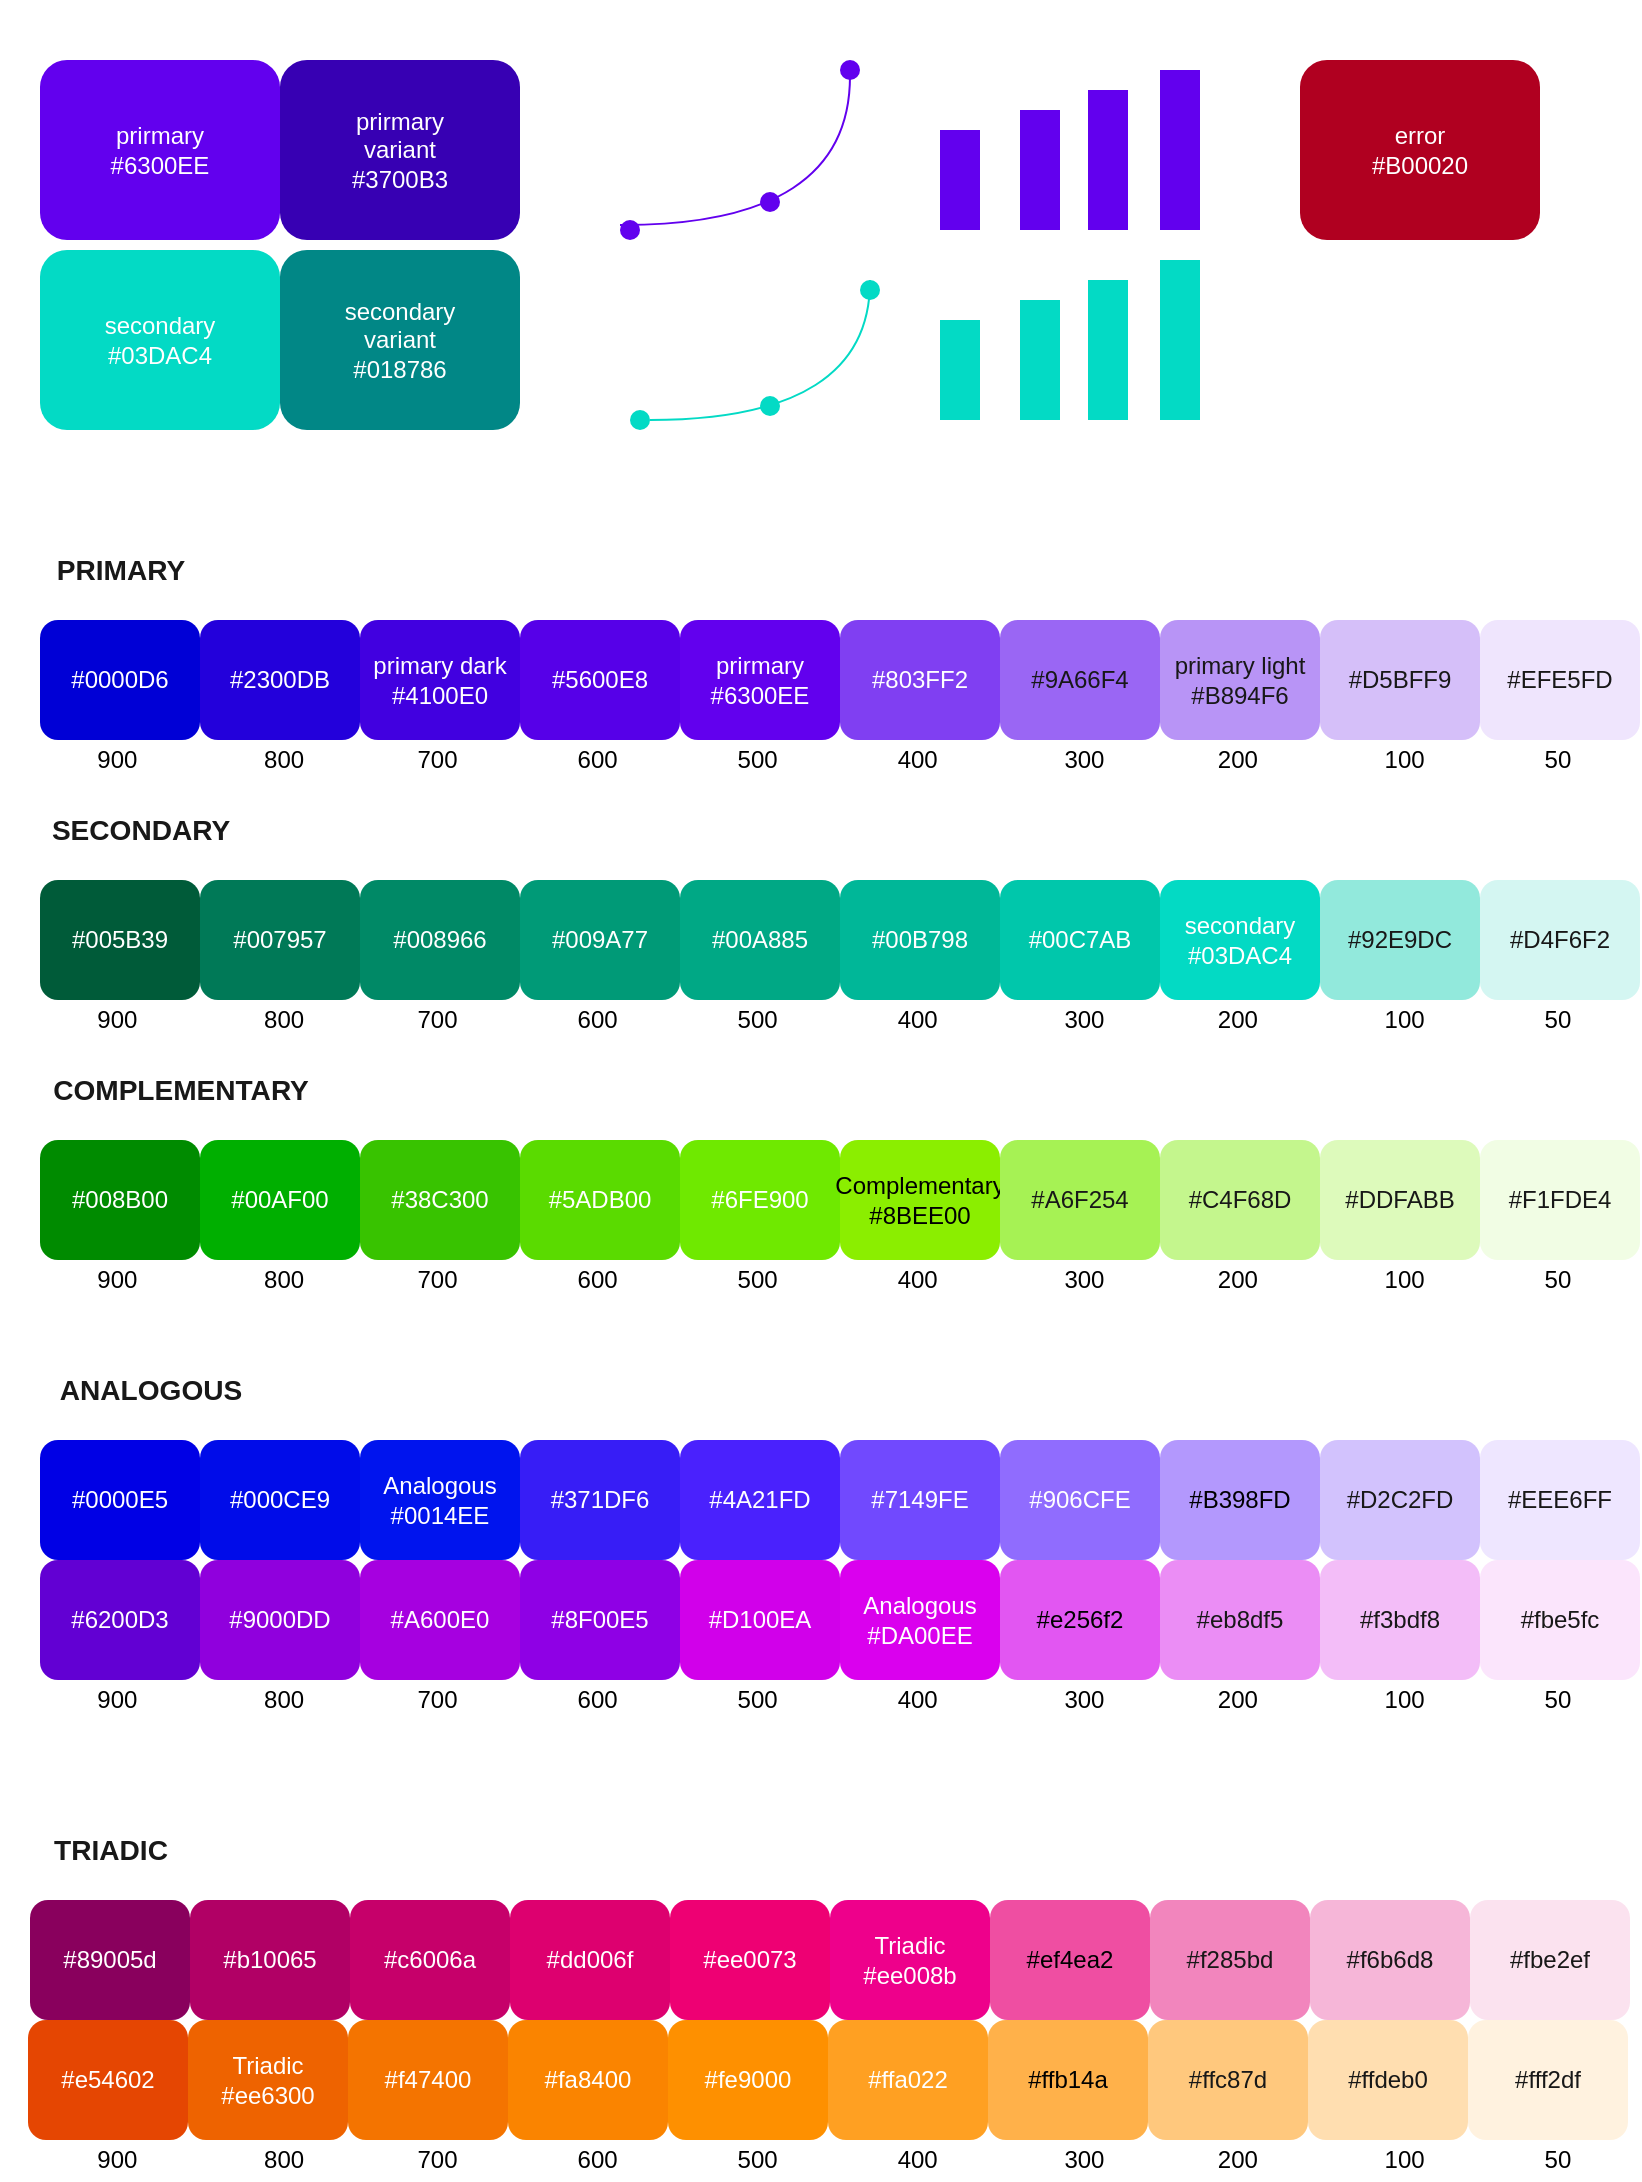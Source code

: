 <mxfile version="13.1.3" pages="2">
    <diagram id="gVpY3SloZQhGs8lSwA86" name="chart-theme">
        <mxGraphModel dx="858" dy="570" grid="1" gridSize="10" guides="1" tooltips="1" connect="1" arrows="1" fold="1" page="1" pageScale="1" pageWidth="827" pageHeight="1169" math="0" shadow="0">
            <root>
                <mxCell id="NUxOub6qZcHRkhgw9mEu-0"/>
                <mxCell id="NUxOub6qZcHRkhgw9mEu-1" parent="NUxOub6qZcHRkhgw9mEu-0"/>
                <mxCell id="6By70R4grRilo6BUQeqY-0" value="prirmary&lt;br&gt;#6300EE" style="rounded=1;whiteSpace=wrap;html=1;fillColor=#6200EE;strokeColor=none;fontColor=#FFFFFF;" parent="NUxOub6qZcHRkhgw9mEu-1" vertex="1">
                    <mxGeometry x="20" y="30" width="120" height="90" as="geometry"/>
                </mxCell>
                <mxCell id="6By70R4grRilo6BUQeqY-12" value="" style="ellipse;whiteSpace=wrap;html=1;aspect=fixed;strokeColor=none;fillColor=#ffa500;fontColor=#FFFFFF;" parent="NUxOub6qZcHRkhgw9mEu-1" vertex="1">
                    <mxGeometry as="geometry"/>
                </mxCell>
                <mxCell id="6By70R4grRilo6BUQeqY-36" value="" style="endArrow=none;html=1;fontColor=#FFFFFF;edgeStyle=orthogonalEdgeStyle;curved=1;strokeColor=#03DAC5;" parent="NUxOub6qZcHRkhgw9mEu-1" source="6By70R4grRilo6BUQeqY-19" edge="1">
                    <mxGeometry width="50" height="50" relative="1" as="geometry">
                        <mxPoint x="320" y="215" as="sourcePoint"/>
                        <mxPoint x="435" y="140" as="targetPoint"/>
                    </mxGeometry>
                </mxCell>
                <mxCell id="6By70R4grRilo6BUQeqY-43" value="" style="group" parent="NUxOub6qZcHRkhgw9mEu-1" vertex="1" connectable="0">
                    <mxGeometry x="470" y="35" width="130" height="80" as="geometry"/>
                </mxCell>
                <mxCell id="6By70R4grRilo6BUQeqY-37" value="" style="group" parent="6By70R4grRilo6BUQeqY-43" vertex="1" connectable="0">
                    <mxGeometry width="130" height="80" as="geometry"/>
                </mxCell>
                <mxCell id="6By70R4grRilo6BUQeqY-38" value="" style="rounded=0;whiteSpace=wrap;html=1;strokeColor=none;fillColor=#6200EE;fontColor=#FFFFFF;direction=south;" parent="6By70R4grRilo6BUQeqY-37" vertex="1">
                    <mxGeometry y="30" width="20" height="50" as="geometry"/>
                </mxCell>
                <mxCell id="6By70R4grRilo6BUQeqY-39" value="" style="rounded=0;whiteSpace=wrap;html=1;strokeColor=none;fillColor=#6200EE;fontColor=#FFFFFF;direction=south;" parent="6By70R4grRilo6BUQeqY-37" vertex="1">
                    <mxGeometry x="40" y="20" width="20" height="60" as="geometry"/>
                </mxCell>
                <mxCell id="6By70R4grRilo6BUQeqY-40" value="" style="rounded=0;whiteSpace=wrap;html=1;strokeColor=none;fillColor=#6200EE;fontColor=#FFFFFF;direction=south;" parent="6By70R4grRilo6BUQeqY-37" vertex="1">
                    <mxGeometry x="74" y="10" width="20" height="70" as="geometry"/>
                </mxCell>
                <mxCell id="6By70R4grRilo6BUQeqY-41" value="" style="rounded=0;whiteSpace=wrap;html=1;strokeColor=none;fillColor=#6200EE;fontColor=#FFFFFF;direction=south;" parent="6By70R4grRilo6BUQeqY-37" vertex="1">
                    <mxGeometry x="110" width="20" height="80" as="geometry"/>
                </mxCell>
                <mxCell id="6By70R4grRilo6BUQeqY-45" value="" style="group" parent="NUxOub6qZcHRkhgw9mEu-1" vertex="1" connectable="0">
                    <mxGeometry x="470" y="130" width="130" height="80" as="geometry"/>
                </mxCell>
                <mxCell id="6By70R4grRilo6BUQeqY-11" value="" style="group" parent="6By70R4grRilo6BUQeqY-45" vertex="1" connectable="0">
                    <mxGeometry width="130" height="80" as="geometry"/>
                </mxCell>
                <mxCell id="6By70R4grRilo6BUQeqY-4" value="" style="rounded=0;whiteSpace=wrap;html=1;strokeColor=none;fillColor=#03DAC5;fontColor=#FFFFFF;direction=south;" parent="6By70R4grRilo6BUQeqY-11" vertex="1">
                    <mxGeometry y="30" width="20" height="50" as="geometry"/>
                </mxCell>
                <mxCell id="6By70R4grRilo6BUQeqY-5" value="" style="rounded=0;whiteSpace=wrap;html=1;strokeColor=none;fillColor=#03DAC5;fontColor=#FFFFFF;direction=south;" parent="6By70R4grRilo6BUQeqY-11" vertex="1">
                    <mxGeometry x="40" y="20" width="20" height="60" as="geometry"/>
                </mxCell>
                <mxCell id="6By70R4grRilo6BUQeqY-7" value="" style="rounded=0;whiteSpace=wrap;html=1;strokeColor=none;fillColor=#03DAC5;fontColor=#FFFFFF;direction=south;" parent="6By70R4grRilo6BUQeqY-11" vertex="1">
                    <mxGeometry x="74" y="10" width="20" height="70" as="geometry"/>
                </mxCell>
                <mxCell id="6By70R4grRilo6BUQeqY-9" value="" style="rounded=0;whiteSpace=wrap;html=1;strokeColor=none;fillColor=#03DAC5;fontColor=#FFFFFF;direction=south;" parent="6By70R4grRilo6BUQeqY-11" vertex="1">
                    <mxGeometry x="110" width="20" height="80" as="geometry"/>
                </mxCell>
                <mxCell id="6By70R4grRilo6BUQeqY-8" value="secondary&lt;br&gt;#03DAC4" style="rounded=1;whiteSpace=wrap;html=1;fillColor=#03DAC5;strokeColor=none;fontColor=#FFFFFF;" parent="NUxOub6qZcHRkhgw9mEu-1" vertex="1">
                    <mxGeometry x="20" y="125" width="120" height="90" as="geometry"/>
                </mxCell>
                <mxCell id="6By70R4grRilo6BUQeqY-17" value="" style="ellipse;whiteSpace=wrap;html=1;aspect=fixed;strokeColor=none;fillColor=#03DAC5;fontColor=#FFFFFF;" parent="NUxOub6qZcHRkhgw9mEu-1" vertex="1">
                    <mxGeometry x="430" y="140" width="10" height="10" as="geometry"/>
                </mxCell>
                <mxCell id="6By70R4grRilo6BUQeqY-18" value="" style="ellipse;whiteSpace=wrap;html=1;aspect=fixed;strokeColor=none;fillColor=#03DAC5;fontColor=#FFFFFF;" parent="NUxOub6qZcHRkhgw9mEu-1" vertex="1">
                    <mxGeometry x="380" y="198" width="10" height="10" as="geometry"/>
                </mxCell>
                <mxCell id="6By70R4grRilo6BUQeqY-19" value="" style="ellipse;whiteSpace=wrap;html=1;aspect=fixed;strokeColor=none;fillColor=#03DAC5;fontColor=#FFFFFF;" parent="NUxOub6qZcHRkhgw9mEu-1" vertex="1">
                    <mxGeometry x="315" y="205" width="10" height="10" as="geometry"/>
                </mxCell>
                <mxCell id="87dK3euk6Hq224K2cslx-1" value="" style="group" parent="NUxOub6qZcHRkhgw9mEu-1" vertex="1" connectable="0">
                    <mxGeometry x="310" y="30" width="120" height="90" as="geometry"/>
                </mxCell>
                <mxCell id="6By70R4grRilo6BUQeqY-31" value="" style="group" parent="87dK3euk6Hq224K2cslx-1" vertex="1" connectable="0">
                    <mxGeometry width="120" height="90" as="geometry"/>
                </mxCell>
                <mxCell id="6By70R4grRilo6BUQeqY-13" value="" style="ellipse;whiteSpace=wrap;html=1;aspect=fixed;strokeColor=none;fillColor=#6200EE;fontColor=#FFFFFF;" parent="6By70R4grRilo6BUQeqY-31" vertex="1">
                    <mxGeometry y="80" width="10" height="10" as="geometry"/>
                </mxCell>
                <mxCell id="6By70R4grRilo6BUQeqY-14" value="" style="ellipse;whiteSpace=wrap;html=1;aspect=fixed;strokeColor=none;fillColor=#6200EE;fontColor=#FFFFFF;" parent="6By70R4grRilo6BUQeqY-31" vertex="1">
                    <mxGeometry x="70" y="66" width="10" height="10" as="geometry"/>
                </mxCell>
                <mxCell id="6By70R4grRilo6BUQeqY-16" value="" style="ellipse;whiteSpace=wrap;html=1;aspect=fixed;strokeColor=none;fillColor=#6200EE;fontColor=#FFFFFF;" parent="6By70R4grRilo6BUQeqY-31" vertex="1">
                    <mxGeometry x="110" width="10" height="10" as="geometry"/>
                </mxCell>
                <mxCell id="6By70R4grRilo6BUQeqY-29" value="" style="endArrow=none;html=1;fontColor=#FFFFFF;edgeStyle=orthogonalEdgeStyle;curved=1;strokeColor=#6200EE;" parent="6By70R4grRilo6BUQeqY-31" edge="1">
                    <mxGeometry width="50" height="50" relative="1" as="geometry">
                        <mxPoint y="82.5" as="sourcePoint"/>
                        <mxPoint x="115" y="7.5" as="targetPoint"/>
                    </mxGeometry>
                </mxCell>
                <mxCell id="87dK3euk6Hq224K2cslx-2" value="prirmary&lt;br&gt;#6300EE" style="rounded=1;whiteSpace=wrap;html=1;fillColor=#6200EE;strokeColor=none;fontColor=#FFFFFF;" parent="NUxOub6qZcHRkhgw9mEu-1" vertex="1">
                    <mxGeometry x="340" y="310" width="80" height="60" as="geometry"/>
                </mxCell>
                <mxCell id="87dK3euk6Hq224K2cslx-13" value="#EFE5FD" style="rounded=1;whiteSpace=wrap;html=1;fillColor=#EFE5FD;strokeColor=none;fontColor=#181818;" parent="NUxOub6qZcHRkhgw9mEu-1" vertex="1">
                    <mxGeometry x="740" y="310" width="80" height="60" as="geometry"/>
                </mxCell>
                <mxCell id="87dK3euk6Hq224K2cslx-14" value="#D5BFF9" style="rounded=1;whiteSpace=wrap;html=1;fillColor=#D5BFF9;strokeColor=none;fontColor=#181818;" parent="NUxOub6qZcHRkhgw9mEu-1" vertex="1">
                    <mxGeometry x="660" y="310" width="80" height="60" as="geometry"/>
                </mxCell>
                <mxCell id="87dK3euk6Hq224K2cslx-15" value="#803FF2" style="rounded=1;whiteSpace=wrap;html=1;fillColor=#803FF2;strokeColor=none;fontColor=#FFFFFF;" parent="NUxOub6qZcHRkhgw9mEu-1" vertex="1">
                    <mxGeometry x="420" y="310" width="80" height="60" as="geometry"/>
                </mxCell>
                <mxCell id="87dK3euk6Hq224K2cslx-16" value="#9A66F4" style="rounded=1;whiteSpace=wrap;html=1;fillColor=#9A66F4;strokeColor=none;fontColor=#181818;" parent="NUxOub6qZcHRkhgw9mEu-1" vertex="1">
                    <mxGeometry x="500" y="310" width="80" height="60" as="geometry"/>
                </mxCell>
                <mxCell id="87dK3euk6Hq224K2cslx-17" value="primary light&lt;br&gt;#B894F6" style="rounded=1;whiteSpace=wrap;html=1;fillColor=#B894F6;strokeColor=none;fontColor=#181818;" parent="NUxOub6qZcHRkhgw9mEu-1" vertex="1">
                    <mxGeometry x="580" y="310" width="80" height="60" as="geometry"/>
                </mxCell>
                <mxCell id="87dK3euk6Hq224K2cslx-18" value="#0000D6" style="rounded=1;whiteSpace=wrap;html=1;fillColor=#0000D6;strokeColor=none;fontColor=#FFFFFF;" parent="NUxOub6qZcHRkhgw9mEu-1" vertex="1">
                    <mxGeometry x="20" y="310" width="80" height="60" as="geometry"/>
                </mxCell>
                <mxCell id="87dK3euk6Hq224K2cslx-19" value="#5600E8" style="rounded=1;whiteSpace=wrap;html=1;fillColor=#5600E8;strokeColor=none;fontColor=#FFFFFF;" parent="NUxOub6qZcHRkhgw9mEu-1" vertex="1">
                    <mxGeometry x="260" y="310" width="80" height="60" as="geometry"/>
                </mxCell>
                <mxCell id="87dK3euk6Hq224K2cslx-20" value="primary dark&lt;br&gt;#4100E0" style="rounded=1;whiteSpace=wrap;html=1;fillColor=#4100E0;strokeColor=none;fontColor=#FFFFFF;" parent="NUxOub6qZcHRkhgw9mEu-1" vertex="1">
                    <mxGeometry x="180" y="310" width="80" height="60" as="geometry"/>
                </mxCell>
                <mxCell id="87dK3euk6Hq224K2cslx-21" value="#2300DB" style="rounded=1;whiteSpace=wrap;html=1;fillColor=#2300DB;strokeColor=none;fontColor=#FFFFFF;" parent="NUxOub6qZcHRkhgw9mEu-1" vertex="1">
                    <mxGeometry x="100" y="310" width="80" height="60" as="geometry"/>
                </mxCell>
                <mxCell id="87dK3euk6Hq224K2cslx-22" value="#00A885" style="rounded=1;whiteSpace=wrap;html=1;fillColor=#00A885;strokeColor=none;fontColor=#FFFFFF;" parent="NUxOub6qZcHRkhgw9mEu-1" vertex="1">
                    <mxGeometry x="340" y="440" width="80" height="60" as="geometry"/>
                </mxCell>
                <mxCell id="87dK3euk6Hq224K2cslx-23" value="#D4F6F2" style="rounded=1;whiteSpace=wrap;html=1;fillColor=#D4F6F2;strokeColor=none;fontColor=#181818;" parent="NUxOub6qZcHRkhgw9mEu-1" vertex="1">
                    <mxGeometry x="740" y="440" width="80" height="60" as="geometry"/>
                </mxCell>
                <mxCell id="87dK3euk6Hq224K2cslx-24" value="#92E9DC" style="rounded=1;whiteSpace=wrap;html=1;fillColor=#92E9DC;strokeColor=none;fontColor=#181818;" parent="NUxOub6qZcHRkhgw9mEu-1" vertex="1">
                    <mxGeometry x="660" y="440" width="80" height="60" as="geometry"/>
                </mxCell>
                <mxCell id="87dK3euk6Hq224K2cslx-25" value="#00B798" style="rounded=1;whiteSpace=wrap;html=1;fillColor=#00B798;strokeColor=none;fontColor=#FFFFFF;" parent="NUxOub6qZcHRkhgw9mEu-1" vertex="1">
                    <mxGeometry x="420" y="440" width="80" height="60" as="geometry"/>
                </mxCell>
                <mxCell id="87dK3euk6Hq224K2cslx-26" value="#00C7AB" style="rounded=1;whiteSpace=wrap;html=1;fillColor=#00C7AB;strokeColor=none;fontColor=#FFFFFF;" parent="NUxOub6qZcHRkhgw9mEu-1" vertex="1">
                    <mxGeometry x="500" y="440" width="80" height="60" as="geometry"/>
                </mxCell>
                <mxCell id="87dK3euk6Hq224K2cslx-27" value="secondary&lt;br&gt;#03DAC4" style="rounded=1;whiteSpace=wrap;html=1;fillColor=#03DAC4;strokeColor=none;fontColor=#FFFFFF;" parent="NUxOub6qZcHRkhgw9mEu-1" vertex="1">
                    <mxGeometry x="580" y="440" width="80" height="60" as="geometry"/>
                </mxCell>
                <mxCell id="87dK3euk6Hq224K2cslx-28" value="#005B39" style="rounded=1;whiteSpace=wrap;html=1;fillColor=#005B39;strokeColor=none;fontColor=#FFFFFF;" parent="NUxOub6qZcHRkhgw9mEu-1" vertex="1">
                    <mxGeometry x="20" y="440" width="80" height="60" as="geometry"/>
                </mxCell>
                <mxCell id="87dK3euk6Hq224K2cslx-29" value="#009A77" style="rounded=1;whiteSpace=wrap;html=1;fillColor=#009A77;strokeColor=none;fontColor=#FFFFFF;" parent="NUxOub6qZcHRkhgw9mEu-1" vertex="1">
                    <mxGeometry x="260" y="440" width="80" height="60" as="geometry"/>
                </mxCell>
                <mxCell id="87dK3euk6Hq224K2cslx-30" value="#008966" style="rounded=1;whiteSpace=wrap;html=1;fillColor=#008966;strokeColor=none;fontColor=#FFFFFF;" parent="NUxOub6qZcHRkhgw9mEu-1" vertex="1">
                    <mxGeometry x="180" y="440" width="80" height="60" as="geometry"/>
                </mxCell>
                <mxCell id="87dK3euk6Hq224K2cslx-31" value="#007957" style="rounded=1;whiteSpace=wrap;html=1;fillColor=#007957;strokeColor=none;fontColor=#FFFFFF;" parent="NUxOub6qZcHRkhgw9mEu-1" vertex="1">
                    <mxGeometry x="100" y="440" width="80" height="60" as="geometry"/>
                </mxCell>
                <mxCell id="87dK3euk6Hq224K2cslx-32" value="&lt;h3&gt;PRIMARY&lt;/h3&gt;" style="text;html=1;align=center;verticalAlign=middle;resizable=0;points=[];autosize=1;fontColor=#181818;" parent="NUxOub6qZcHRkhgw9mEu-1" vertex="1">
                    <mxGeometry x="20" y="260" width="80" height="50" as="geometry"/>
                </mxCell>
                <mxCell id="87dK3euk6Hq224K2cslx-33" value="&lt;h3&gt;SECONDARY&lt;/h3&gt;" style="text;html=1;align=center;verticalAlign=middle;resizable=0;points=[];autosize=1;fontColor=#181818;" parent="NUxOub6qZcHRkhgw9mEu-1" vertex="1">
                    <mxGeometry x="20" y="390" width="100" height="50" as="geometry"/>
                </mxCell>
                <mxCell id="87dK3euk6Hq224K2cslx-34" value="#6FE900" style="rounded=1;whiteSpace=wrap;html=1;fillColor=#6FE900;strokeColor=none;fontColor=#FFFFFF;" parent="NUxOub6qZcHRkhgw9mEu-1" vertex="1">
                    <mxGeometry x="340" y="570" width="80" height="60" as="geometry"/>
                </mxCell>
                <mxCell id="87dK3euk6Hq224K2cslx-35" value="#F1FDE4" style="rounded=1;whiteSpace=wrap;html=1;fillColor=#F1FDE4;strokeColor=none;fontColor=#181818;" parent="NUxOub6qZcHRkhgw9mEu-1" vertex="1">
                    <mxGeometry x="740" y="570" width="80" height="60" as="geometry"/>
                </mxCell>
                <mxCell id="87dK3euk6Hq224K2cslx-36" value="#DDFABB" style="rounded=1;whiteSpace=wrap;html=1;fillColor=#DDFABB;strokeColor=none;fontColor=#181818;" parent="NUxOub6qZcHRkhgw9mEu-1" vertex="1">
                    <mxGeometry x="660" y="570" width="80" height="60" as="geometry"/>
                </mxCell>
                <mxCell id="87dK3euk6Hq224K2cslx-37" value="Complementary&lt;br&gt;#8BEE00" style="rounded=1;whiteSpace=wrap;html=1;fillColor=#8BEE00;strokeColor=none;fontColor=#000000;" parent="NUxOub6qZcHRkhgw9mEu-1" vertex="1">
                    <mxGeometry x="420" y="570" width="80" height="60" as="geometry"/>
                </mxCell>
                <mxCell id="87dK3euk6Hq224K2cslx-38" value="#A6F254" style="rounded=1;whiteSpace=wrap;html=1;fillColor=#A6F254;strokeColor=none;fontColor=#181818;" parent="NUxOub6qZcHRkhgw9mEu-1" vertex="1">
                    <mxGeometry x="500" y="570" width="80" height="60" as="geometry"/>
                </mxCell>
                <mxCell id="87dK3euk6Hq224K2cslx-39" value="#C4F68D" style="rounded=1;whiteSpace=wrap;html=1;fillColor=#C4F68D;strokeColor=none;fontColor=#181818;" parent="NUxOub6qZcHRkhgw9mEu-1" vertex="1">
                    <mxGeometry x="580" y="570" width="80" height="60" as="geometry"/>
                </mxCell>
                <mxCell id="87dK3euk6Hq224K2cslx-40" value="#008B00" style="rounded=1;whiteSpace=wrap;html=1;fillColor=#008B00;strokeColor=none;fontColor=#FFFFFF;" parent="NUxOub6qZcHRkhgw9mEu-1" vertex="1">
                    <mxGeometry x="20" y="570" width="80" height="60" as="geometry"/>
                </mxCell>
                <mxCell id="87dK3euk6Hq224K2cslx-41" value="#5ADB00" style="rounded=1;whiteSpace=wrap;html=1;fillColor=#5ADB00;strokeColor=none;fontColor=#FFFFFF;" parent="NUxOub6qZcHRkhgw9mEu-1" vertex="1">
                    <mxGeometry x="260" y="570" width="80" height="60" as="geometry"/>
                </mxCell>
                <mxCell id="87dK3euk6Hq224K2cslx-42" value="#38C300" style="rounded=1;whiteSpace=wrap;html=1;fillColor=#38C300;strokeColor=none;fontColor=#FFFFFF;" parent="NUxOub6qZcHRkhgw9mEu-1" vertex="1">
                    <mxGeometry x="180" y="570" width="80" height="60" as="geometry"/>
                </mxCell>
                <mxCell id="87dK3euk6Hq224K2cslx-43" value="#00AF00" style="rounded=1;whiteSpace=wrap;html=1;fillColor=#00AF00;strokeColor=none;fontColor=#FFFFFF;" parent="NUxOub6qZcHRkhgw9mEu-1" vertex="1">
                    <mxGeometry x="100" y="570" width="80" height="60" as="geometry"/>
                </mxCell>
                <mxCell id="87dK3euk6Hq224K2cslx-44" value="&lt;h3&gt;COMPLEMENTARY&lt;/h3&gt;" style="text;html=1;align=center;verticalAlign=middle;resizable=0;points=[];autosize=1;fontColor=#181818;" parent="NUxOub6qZcHRkhgw9mEu-1" vertex="1">
                    <mxGeometry x="20" y="520" width="140" height="50" as="geometry"/>
                </mxCell>
                <mxCell id="87dK3euk6Hq224K2cslx-45" value="&lt;h3&gt;ANALOGOUS&lt;/h3&gt;" style="text;html=1;align=center;verticalAlign=middle;resizable=0;points=[];autosize=1;fontColor=#181818;" parent="NUxOub6qZcHRkhgw9mEu-1" vertex="1">
                    <mxGeometry x="20" y="670" width="110" height="50" as="geometry"/>
                </mxCell>
                <mxCell id="87dK3euk6Hq224K2cslx-46" value="#4A21FD" style="rounded=1;whiteSpace=wrap;html=1;fillColor=#4A21FD;strokeColor=none;fontColor=#FFFFFF;" parent="NUxOub6qZcHRkhgw9mEu-1" vertex="1">
                    <mxGeometry x="340" y="720" width="80" height="60" as="geometry"/>
                </mxCell>
                <mxCell id="87dK3euk6Hq224K2cslx-47" value="#EEE6FF" style="rounded=1;whiteSpace=wrap;html=1;fillColor=#EEE6FF;strokeColor=none;fontColor=#181818;" parent="NUxOub6qZcHRkhgw9mEu-1" vertex="1">
                    <mxGeometry x="740" y="720" width="80" height="60" as="geometry"/>
                </mxCell>
                <mxCell id="87dK3euk6Hq224K2cslx-48" value="#D2C2FD" style="rounded=1;whiteSpace=wrap;html=1;fillColor=#D2C2FD;strokeColor=none;fontColor=#181818;" parent="NUxOub6qZcHRkhgw9mEu-1" vertex="1">
                    <mxGeometry x="660" y="720" width="80" height="60" as="geometry"/>
                </mxCell>
                <mxCell id="87dK3euk6Hq224K2cslx-49" value="#7149FE" style="rounded=1;whiteSpace=wrap;html=1;fillColor=#7149FE;strokeColor=none;fontColor=#FFFFFF;" parent="NUxOub6qZcHRkhgw9mEu-1" vertex="1">
                    <mxGeometry x="420" y="720" width="80" height="60" as="geometry"/>
                </mxCell>
                <mxCell id="87dK3euk6Hq224K2cslx-50" value="#906CFE" style="rounded=1;whiteSpace=wrap;html=1;fillColor=#906CFE;strokeColor=none;fontColor=#FFFFFF;" parent="NUxOub6qZcHRkhgw9mEu-1" vertex="1">
                    <mxGeometry x="500" y="720" width="80" height="60" as="geometry"/>
                </mxCell>
                <mxCell id="87dK3euk6Hq224K2cslx-51" value="#B398FD" style="rounded=1;whiteSpace=wrap;html=1;fillColor=#B398FD;strokeColor=none;fontColor=#000000;" parent="NUxOub6qZcHRkhgw9mEu-1" vertex="1">
                    <mxGeometry x="580" y="720" width="80" height="60" as="geometry"/>
                </mxCell>
                <mxCell id="87dK3euk6Hq224K2cslx-52" value="#0000E5" style="rounded=1;whiteSpace=wrap;html=1;fillColor=#0000E5;strokeColor=none;fontColor=#FFFFFF;" parent="NUxOub6qZcHRkhgw9mEu-1" vertex="1">
                    <mxGeometry x="20" y="720" width="80" height="60" as="geometry"/>
                </mxCell>
                <mxCell id="87dK3euk6Hq224K2cslx-53" value="#371DF6" style="rounded=1;whiteSpace=wrap;html=1;fillColor=#371DF6;strokeColor=none;fontColor=#FFFFFF;" parent="NUxOub6qZcHRkhgw9mEu-1" vertex="1">
                    <mxGeometry x="260" y="720" width="80" height="60" as="geometry"/>
                </mxCell>
                <mxCell id="87dK3euk6Hq224K2cslx-54" value="Analogous&lt;br&gt;#0014EE" style="rounded=1;whiteSpace=wrap;html=1;fillColor=#0014EE;strokeColor=none;fontColor=#FFFFFF;" parent="NUxOub6qZcHRkhgw9mEu-1" vertex="1">
                    <mxGeometry x="180" y="720" width="80" height="60" as="geometry"/>
                </mxCell>
                <mxCell id="87dK3euk6Hq224K2cslx-55" value="#000CE9" style="rounded=1;whiteSpace=wrap;html=1;fillColor=#000CE9;strokeColor=none;fontColor=#FFFFFF;" parent="NUxOub6qZcHRkhgw9mEu-1" vertex="1">
                    <mxGeometry x="100" y="720" width="80" height="60" as="geometry"/>
                </mxCell>
                <mxCell id="87dK3euk6Hq224K2cslx-56" value="&lt;h3&gt;TRIADIC&lt;/h3&gt;" style="text;html=1;align=center;verticalAlign=middle;resizable=0;points=[];autosize=1;fontColor=#181818;" parent="NUxOub6qZcHRkhgw9mEu-1" vertex="1">
                    <mxGeometry x="20" y="900" width="70" height="50" as="geometry"/>
                </mxCell>
                <mxCell id="87dK3euk6Hq224K2cslx-57" value="#ee0073" style="rounded=1;whiteSpace=wrap;html=1;fillColor=#ee0073;strokeColor=none;fontColor=#FFFFFF;" parent="NUxOub6qZcHRkhgw9mEu-1" vertex="1">
                    <mxGeometry x="335" y="950" width="80" height="60" as="geometry"/>
                </mxCell>
                <mxCell id="87dK3euk6Hq224K2cslx-58" value="#fbe2ef" style="rounded=1;whiteSpace=wrap;html=1;fillColor=#fbe2ef;strokeColor=none;fontColor=#181818;" parent="NUxOub6qZcHRkhgw9mEu-1" vertex="1">
                    <mxGeometry x="735" y="950" width="80" height="60" as="geometry"/>
                </mxCell>
                <mxCell id="87dK3euk6Hq224K2cslx-59" value="#f6b6d8" style="rounded=1;whiteSpace=wrap;html=1;fillColor=#f6b6d8;strokeColor=none;fontColor=#181818;" parent="NUxOub6qZcHRkhgw9mEu-1" vertex="1">
                    <mxGeometry x="655" y="950" width="80" height="60" as="geometry"/>
                </mxCell>
                <mxCell id="87dK3euk6Hq224K2cslx-60" value="Triadic&lt;br&gt;#ee008b" style="rounded=1;whiteSpace=wrap;html=1;fillColor=#ee008b;strokeColor=none;fontColor=#FFFFFF;" parent="NUxOub6qZcHRkhgw9mEu-1" vertex="1">
                    <mxGeometry x="415" y="950" width="80" height="60" as="geometry"/>
                </mxCell>
                <mxCell id="87dK3euk6Hq224K2cslx-61" value="#ef4ea2" style="rounded=1;whiteSpace=wrap;html=1;fillColor=#ef4ea2;strokeColor=none;fontColor=#000000;" parent="NUxOub6qZcHRkhgw9mEu-1" vertex="1">
                    <mxGeometry x="495" y="950" width="80" height="60" as="geometry"/>
                </mxCell>
                <mxCell id="87dK3euk6Hq224K2cslx-62" value="#f285bd" style="rounded=1;whiteSpace=wrap;html=1;fillColor=#f285bd;strokeColor=none;fontColor=#181818;" parent="NUxOub6qZcHRkhgw9mEu-1" vertex="1">
                    <mxGeometry x="575" y="950" width="80" height="60" as="geometry"/>
                </mxCell>
                <mxCell id="87dK3euk6Hq224K2cslx-63" value="#89005d" style="rounded=1;whiteSpace=wrap;html=1;fillColor=#89005d;strokeColor=none;fontColor=#FFFFFF;" parent="NUxOub6qZcHRkhgw9mEu-1" vertex="1">
                    <mxGeometry x="15" y="950" width="80" height="60" as="geometry"/>
                </mxCell>
                <mxCell id="87dK3euk6Hq224K2cslx-64" value="#dd006f" style="rounded=1;whiteSpace=wrap;html=1;fillColor=#dd006f;strokeColor=none;fontColor=#FFFFFF;" parent="NUxOub6qZcHRkhgw9mEu-1" vertex="1">
                    <mxGeometry x="255" y="950" width="80" height="60" as="geometry"/>
                </mxCell>
                <mxCell id="87dK3euk6Hq224K2cslx-65" value="#c6006a" style="rounded=1;whiteSpace=wrap;html=1;fillColor=#c6006a;strokeColor=none;fontColor=#FFFFFF;" parent="NUxOub6qZcHRkhgw9mEu-1" vertex="1">
                    <mxGeometry x="175" y="950" width="80" height="60" as="geometry"/>
                </mxCell>
                <mxCell id="87dK3euk6Hq224K2cslx-66" value="#b10065" style="rounded=1;whiteSpace=wrap;html=1;fillColor=#b10065;strokeColor=none;fontColor=#FFFFFF;" parent="NUxOub6qZcHRkhgw9mEu-1" vertex="1">
                    <mxGeometry x="95" y="950" width="80" height="60" as="geometry"/>
                </mxCell>
                <mxCell id="87dK3euk6Hq224K2cslx-67" value="#D100EA" style="rounded=1;whiteSpace=wrap;html=1;fillColor=#D100EA;strokeColor=none;fontColor=#FFFFFF;" parent="NUxOub6qZcHRkhgw9mEu-1" vertex="1">
                    <mxGeometry x="340" y="780" width="80" height="60" as="geometry"/>
                </mxCell>
                <mxCell id="87dK3euk6Hq224K2cslx-68" value="#fbe5fc" style="rounded=1;whiteSpace=wrap;html=1;fillColor=#fbe5fc;strokeColor=none;fontColor=#181818;" parent="NUxOub6qZcHRkhgw9mEu-1" vertex="1">
                    <mxGeometry x="740" y="780" width="80" height="60" as="geometry"/>
                </mxCell>
                <mxCell id="87dK3euk6Hq224K2cslx-69" value="#f3bdf8" style="rounded=1;whiteSpace=wrap;html=1;fillColor=#f3bdf8;strokeColor=none;fontColor=#181818;" parent="NUxOub6qZcHRkhgw9mEu-1" vertex="1">
                    <mxGeometry x="660" y="780" width="80" height="60" as="geometry"/>
                </mxCell>
                <mxCell id="87dK3euk6Hq224K2cslx-70" value="Analogous&lt;br&gt;#DA00EE" style="rounded=1;whiteSpace=wrap;html=1;fillColor=#DA00EE;strokeColor=none;fontColor=#FFFFFF;" parent="NUxOub6qZcHRkhgw9mEu-1" vertex="1">
                    <mxGeometry x="420" y="780" width="80" height="60" as="geometry"/>
                </mxCell>
                <mxCell id="87dK3euk6Hq224K2cslx-71" value="#e256f2" style="rounded=1;whiteSpace=wrap;html=1;fillColor=#e256f2;strokeColor=none;fontColor=#000000;" parent="NUxOub6qZcHRkhgw9mEu-1" vertex="1">
                    <mxGeometry x="500" y="780" width="80" height="60" as="geometry"/>
                </mxCell>
                <mxCell id="87dK3euk6Hq224K2cslx-72" value="#eb8df5" style="rounded=1;whiteSpace=wrap;html=1;fillColor=#eb8df5;strokeColor=none;fontColor=#181818;" parent="NUxOub6qZcHRkhgw9mEu-1" vertex="1">
                    <mxGeometry x="580" y="780" width="80" height="60" as="geometry"/>
                </mxCell>
                <mxCell id="87dK3euk6Hq224K2cslx-73" value="#6200D3" style="rounded=1;whiteSpace=wrap;html=1;fillColor=#6200D3;strokeColor=none;fontColor=#FFFFFF;" parent="NUxOub6qZcHRkhgw9mEu-1" vertex="1">
                    <mxGeometry x="20" y="780" width="80" height="60" as="geometry"/>
                </mxCell>
                <mxCell id="87dK3euk6Hq224K2cslx-74" value="#8F00E5" style="rounded=1;whiteSpace=wrap;html=1;fillColor=#8F00E5;strokeColor=none;fontColor=#FFFFFF;" parent="NUxOub6qZcHRkhgw9mEu-1" vertex="1">
                    <mxGeometry x="260" y="780" width="80" height="60" as="geometry"/>
                </mxCell>
                <mxCell id="87dK3euk6Hq224K2cslx-75" value="#A600E0" style="rounded=1;whiteSpace=wrap;html=1;fillColor=#A600E0;strokeColor=none;fontColor=#FFFFFF;" parent="NUxOub6qZcHRkhgw9mEu-1" vertex="1">
                    <mxGeometry x="180" y="780" width="80" height="60" as="geometry"/>
                </mxCell>
                <mxCell id="87dK3euk6Hq224K2cslx-76" value="#9000DD" style="rounded=1;whiteSpace=wrap;html=1;fillColor=#9000DD;strokeColor=none;fontColor=#FFFFFF;" parent="NUxOub6qZcHRkhgw9mEu-1" vertex="1">
                    <mxGeometry x="100" y="780" width="80" height="60" as="geometry"/>
                </mxCell>
                <mxCell id="87dK3euk6Hq224K2cslx-77" value="#fe9000" style="rounded=1;whiteSpace=wrap;html=1;fillColor=#fe9000;strokeColor=none;fontColor=#FFFFFF;" parent="NUxOub6qZcHRkhgw9mEu-1" vertex="1">
                    <mxGeometry x="334" y="1010" width="80" height="60" as="geometry"/>
                </mxCell>
                <mxCell id="87dK3euk6Hq224K2cslx-78" value="#fff2df" style="rounded=1;whiteSpace=wrap;html=1;fillColor=#fff2df;strokeColor=none;fontColor=#181818;" parent="NUxOub6qZcHRkhgw9mEu-1" vertex="1">
                    <mxGeometry x="734" y="1010" width="80" height="60" as="geometry"/>
                </mxCell>
                <mxCell id="87dK3euk6Hq224K2cslx-79" value="#ffdeb0" style="rounded=1;whiteSpace=wrap;html=1;fillColor=#ffdeb0;strokeColor=none;fontColor=#181818;" parent="NUxOub6qZcHRkhgw9mEu-1" vertex="1">
                    <mxGeometry x="654" y="1010" width="80" height="60" as="geometry"/>
                </mxCell>
                <mxCell id="87dK3euk6Hq224K2cslx-80" value="#ffa022" style="rounded=1;whiteSpace=wrap;html=1;fillColor=#ffa022;strokeColor=none;fontColor=#FFFFFF;" parent="NUxOub6qZcHRkhgw9mEu-1" vertex="1">
                    <mxGeometry x="414" y="1010" width="80" height="60" as="geometry"/>
                </mxCell>
                <mxCell id="87dK3euk6Hq224K2cslx-81" value="#ffb14a" style="rounded=1;whiteSpace=wrap;html=1;fillColor=#ffb14a;strokeColor=none;fontColor=#000000;" parent="NUxOub6qZcHRkhgw9mEu-1" vertex="1">
                    <mxGeometry x="494" y="1010" width="80" height="60" as="geometry"/>
                </mxCell>
                <mxCell id="87dK3euk6Hq224K2cslx-82" value="#ffc87d" style="rounded=1;whiteSpace=wrap;html=1;fillColor=#ffc87d;strokeColor=none;fontColor=#181818;" parent="NUxOub6qZcHRkhgw9mEu-1" vertex="1">
                    <mxGeometry x="574" y="1010" width="80" height="60" as="geometry"/>
                </mxCell>
                <mxCell id="87dK3euk6Hq224K2cslx-83" value="#e54602" style="rounded=1;whiteSpace=wrap;html=1;fillColor=#e54602;strokeColor=none;fontColor=#FFFFFF;" parent="NUxOub6qZcHRkhgw9mEu-1" vertex="1">
                    <mxGeometry x="14" y="1010" width="80" height="60" as="geometry"/>
                </mxCell>
                <mxCell id="87dK3euk6Hq224K2cslx-84" value="#fa8400" style="rounded=1;whiteSpace=wrap;html=1;fillColor=#fa8400;strokeColor=none;fontColor=#FFFFFF;" parent="NUxOub6qZcHRkhgw9mEu-1" vertex="1">
                    <mxGeometry x="254" y="1010" width="80" height="60" as="geometry"/>
                </mxCell>
                <mxCell id="87dK3euk6Hq224K2cslx-85" value="#f47400" style="rounded=1;whiteSpace=wrap;html=1;fillColor=#f47400;strokeColor=none;fontColor=#FFFFFF;" parent="NUxOub6qZcHRkhgw9mEu-1" vertex="1">
                    <mxGeometry x="174" y="1010" width="80" height="60" as="geometry"/>
                </mxCell>
                <mxCell id="87dK3euk6Hq224K2cslx-86" value="Triadic&lt;br&gt;#ee6300" style="rounded=1;whiteSpace=wrap;html=1;fillColor=#ee6300;strokeColor=none;fontColor=#FFFFFF;" parent="NUxOub6qZcHRkhgw9mEu-1" vertex="1">
                    <mxGeometry x="94" y="1010" width="80" height="60" as="geometry"/>
                </mxCell>
                <mxCell id="woKSoGIlM4Arr8P3gJEM-0" value="&amp;nbsp; &amp;nbsp; &amp;nbsp; &amp;nbsp; 900&amp;nbsp; &amp;nbsp; &amp;nbsp; &amp;nbsp; &amp;nbsp; &amp;nbsp; &amp;nbsp; &amp;nbsp; &amp;nbsp; &amp;nbsp;800&amp;nbsp; &amp;nbsp; &amp;nbsp; &amp;nbsp; &amp;nbsp; &amp;nbsp; &amp;nbsp; &amp;nbsp; &amp;nbsp;700&amp;nbsp; &amp;nbsp; &amp;nbsp; &amp;nbsp; &amp;nbsp; &amp;nbsp; &amp;nbsp; &amp;nbsp; &amp;nbsp; 600&amp;nbsp; &amp;nbsp; &amp;nbsp; &amp;nbsp; &amp;nbsp; &amp;nbsp; &amp;nbsp; &amp;nbsp; &amp;nbsp; 500&amp;nbsp; &amp;nbsp; &amp;nbsp; &amp;nbsp; &amp;nbsp; &amp;nbsp; &amp;nbsp; &amp;nbsp; &amp;nbsp; 400&amp;nbsp; &amp;nbsp; &amp;nbsp; &amp;nbsp; &amp;nbsp; &amp;nbsp; &amp;nbsp; &amp;nbsp; &amp;nbsp; &amp;nbsp;300&amp;nbsp; &amp;nbsp; &amp;nbsp; &amp;nbsp; &amp;nbsp; &amp;nbsp; &amp;nbsp; &amp;nbsp; &amp;nbsp;200&amp;nbsp; &amp;nbsp; &amp;nbsp; &amp;nbsp; &amp;nbsp; &amp;nbsp; &amp;nbsp; &amp;nbsp; &amp;nbsp; &amp;nbsp;100&amp;nbsp; &amp;nbsp; &amp;nbsp; &amp;nbsp; &amp;nbsp; &amp;nbsp; &amp;nbsp; &amp;nbsp; &amp;nbsp; 50" style="rounded=0;whiteSpace=wrap;html=1;fillColor=none;align=left;strokeColor=none;" parent="NUxOub6qZcHRkhgw9mEu-1" vertex="1">
                    <mxGeometry x="20" y="370" width="800" height="20" as="geometry"/>
                </mxCell>
                <mxCell id="woKSoGIlM4Arr8P3gJEM-5" value="&amp;nbsp; &amp;nbsp; &amp;nbsp; &amp;nbsp; 900&amp;nbsp; &amp;nbsp; &amp;nbsp; &amp;nbsp; &amp;nbsp; &amp;nbsp; &amp;nbsp; &amp;nbsp; &amp;nbsp; &amp;nbsp;800&amp;nbsp; &amp;nbsp; &amp;nbsp; &amp;nbsp; &amp;nbsp; &amp;nbsp; &amp;nbsp; &amp;nbsp; &amp;nbsp;700&amp;nbsp; &amp;nbsp; &amp;nbsp; &amp;nbsp; &amp;nbsp; &amp;nbsp; &amp;nbsp; &amp;nbsp; &amp;nbsp; 600&amp;nbsp; &amp;nbsp; &amp;nbsp; &amp;nbsp; &amp;nbsp; &amp;nbsp; &amp;nbsp; &amp;nbsp; &amp;nbsp; 500&amp;nbsp; &amp;nbsp; &amp;nbsp; &amp;nbsp; &amp;nbsp; &amp;nbsp; &amp;nbsp; &amp;nbsp; &amp;nbsp; 400&amp;nbsp; &amp;nbsp; &amp;nbsp; &amp;nbsp; &amp;nbsp; &amp;nbsp; &amp;nbsp; &amp;nbsp; &amp;nbsp; &amp;nbsp;300&amp;nbsp; &amp;nbsp; &amp;nbsp; &amp;nbsp; &amp;nbsp; &amp;nbsp; &amp;nbsp; &amp;nbsp; &amp;nbsp;200&amp;nbsp; &amp;nbsp; &amp;nbsp; &amp;nbsp; &amp;nbsp; &amp;nbsp; &amp;nbsp; &amp;nbsp; &amp;nbsp; &amp;nbsp;100&amp;nbsp; &amp;nbsp; &amp;nbsp; &amp;nbsp; &amp;nbsp; &amp;nbsp; &amp;nbsp; &amp;nbsp; &amp;nbsp; 50" style="rounded=0;whiteSpace=wrap;html=1;fillColor=none;align=left;strokeColor=none;" parent="NUxOub6qZcHRkhgw9mEu-1" vertex="1">
                    <mxGeometry x="20" y="500" width="800" height="20" as="geometry"/>
                </mxCell>
                <mxCell id="woKSoGIlM4Arr8P3gJEM-6" value="&amp;nbsp; &amp;nbsp; &amp;nbsp; &amp;nbsp; 900&amp;nbsp; &amp;nbsp; &amp;nbsp; &amp;nbsp; &amp;nbsp; &amp;nbsp; &amp;nbsp; &amp;nbsp; &amp;nbsp; &amp;nbsp;800&amp;nbsp; &amp;nbsp; &amp;nbsp; &amp;nbsp; &amp;nbsp; &amp;nbsp; &amp;nbsp; &amp;nbsp; &amp;nbsp;700&amp;nbsp; &amp;nbsp; &amp;nbsp; &amp;nbsp; &amp;nbsp; &amp;nbsp; &amp;nbsp; &amp;nbsp; &amp;nbsp; 600&amp;nbsp; &amp;nbsp; &amp;nbsp; &amp;nbsp; &amp;nbsp; &amp;nbsp; &amp;nbsp; &amp;nbsp; &amp;nbsp; 500&amp;nbsp; &amp;nbsp; &amp;nbsp; &amp;nbsp; &amp;nbsp; &amp;nbsp; &amp;nbsp; &amp;nbsp; &amp;nbsp; 400&amp;nbsp; &amp;nbsp; &amp;nbsp; &amp;nbsp; &amp;nbsp; &amp;nbsp; &amp;nbsp; &amp;nbsp; &amp;nbsp; &amp;nbsp;300&amp;nbsp; &amp;nbsp; &amp;nbsp; &amp;nbsp; &amp;nbsp; &amp;nbsp; &amp;nbsp; &amp;nbsp; &amp;nbsp;200&amp;nbsp; &amp;nbsp; &amp;nbsp; &amp;nbsp; &amp;nbsp; &amp;nbsp; &amp;nbsp; &amp;nbsp; &amp;nbsp; &amp;nbsp;100&amp;nbsp; &amp;nbsp; &amp;nbsp; &amp;nbsp; &amp;nbsp; &amp;nbsp; &amp;nbsp; &amp;nbsp; &amp;nbsp; 50" style="rounded=0;whiteSpace=wrap;html=1;fillColor=none;align=left;strokeColor=none;" parent="NUxOub6qZcHRkhgw9mEu-1" vertex="1">
                    <mxGeometry x="20" y="630" width="800" height="20" as="geometry"/>
                </mxCell>
                <mxCell id="woKSoGIlM4Arr8P3gJEM-7" value="&amp;nbsp; &amp;nbsp; &amp;nbsp; &amp;nbsp; 900&amp;nbsp; &amp;nbsp; &amp;nbsp; &amp;nbsp; &amp;nbsp; &amp;nbsp; &amp;nbsp; &amp;nbsp; &amp;nbsp; &amp;nbsp;800&amp;nbsp; &amp;nbsp; &amp;nbsp; &amp;nbsp; &amp;nbsp; &amp;nbsp; &amp;nbsp; &amp;nbsp; &amp;nbsp;700&amp;nbsp; &amp;nbsp; &amp;nbsp; &amp;nbsp; &amp;nbsp; &amp;nbsp; &amp;nbsp; &amp;nbsp; &amp;nbsp; 600&amp;nbsp; &amp;nbsp; &amp;nbsp; &amp;nbsp; &amp;nbsp; &amp;nbsp; &amp;nbsp; &amp;nbsp; &amp;nbsp; 500&amp;nbsp; &amp;nbsp; &amp;nbsp; &amp;nbsp; &amp;nbsp; &amp;nbsp; &amp;nbsp; &amp;nbsp; &amp;nbsp; 400&amp;nbsp; &amp;nbsp; &amp;nbsp; &amp;nbsp; &amp;nbsp; &amp;nbsp; &amp;nbsp; &amp;nbsp; &amp;nbsp; &amp;nbsp;300&amp;nbsp; &amp;nbsp; &amp;nbsp; &amp;nbsp; &amp;nbsp; &amp;nbsp; &amp;nbsp; &amp;nbsp; &amp;nbsp;200&amp;nbsp; &amp;nbsp; &amp;nbsp; &amp;nbsp; &amp;nbsp; &amp;nbsp; &amp;nbsp; &amp;nbsp; &amp;nbsp; &amp;nbsp;100&amp;nbsp; &amp;nbsp; &amp;nbsp; &amp;nbsp; &amp;nbsp; &amp;nbsp; &amp;nbsp; &amp;nbsp; &amp;nbsp; 50" style="rounded=0;whiteSpace=wrap;html=1;fillColor=none;align=left;strokeColor=none;" parent="NUxOub6qZcHRkhgw9mEu-1" vertex="1">
                    <mxGeometry x="20" y="840" width="800" height="20" as="geometry"/>
                </mxCell>
                <mxCell id="woKSoGIlM4Arr8P3gJEM-8" value="&amp;nbsp; &amp;nbsp; &amp;nbsp; &amp;nbsp; 900&amp;nbsp; &amp;nbsp; &amp;nbsp; &amp;nbsp; &amp;nbsp; &amp;nbsp; &amp;nbsp; &amp;nbsp; &amp;nbsp; &amp;nbsp;800&amp;nbsp; &amp;nbsp; &amp;nbsp; &amp;nbsp; &amp;nbsp; &amp;nbsp; &amp;nbsp; &amp;nbsp; &amp;nbsp;700&amp;nbsp; &amp;nbsp; &amp;nbsp; &amp;nbsp; &amp;nbsp; &amp;nbsp; &amp;nbsp; &amp;nbsp; &amp;nbsp; 600&amp;nbsp; &amp;nbsp; &amp;nbsp; &amp;nbsp; &amp;nbsp; &amp;nbsp; &amp;nbsp; &amp;nbsp; &amp;nbsp; 500&amp;nbsp; &amp;nbsp; &amp;nbsp; &amp;nbsp; &amp;nbsp; &amp;nbsp; &amp;nbsp; &amp;nbsp; &amp;nbsp; 400&amp;nbsp; &amp;nbsp; &amp;nbsp; &amp;nbsp; &amp;nbsp; &amp;nbsp; &amp;nbsp; &amp;nbsp; &amp;nbsp; &amp;nbsp;300&amp;nbsp; &amp;nbsp; &amp;nbsp; &amp;nbsp; &amp;nbsp; &amp;nbsp; &amp;nbsp; &amp;nbsp; &amp;nbsp;200&amp;nbsp; &amp;nbsp; &amp;nbsp; &amp;nbsp; &amp;nbsp; &amp;nbsp; &amp;nbsp; &amp;nbsp; &amp;nbsp; &amp;nbsp;100&amp;nbsp; &amp;nbsp; &amp;nbsp; &amp;nbsp; &amp;nbsp; &amp;nbsp; &amp;nbsp; &amp;nbsp; &amp;nbsp; 50" style="rounded=0;whiteSpace=wrap;html=1;fillColor=none;align=left;strokeColor=none;" parent="NUxOub6qZcHRkhgw9mEu-1" vertex="1">
                    <mxGeometry x="20" y="1070" width="800" height="20" as="geometry"/>
                </mxCell>
                <mxCell id="bh089duR2fZ4rC2v9LS3-0" value="prirmary&lt;br&gt;variant&lt;br&gt;#3700B3" style="rounded=1;whiteSpace=wrap;html=1;fillColor=#3700B3;strokeColor=none;fontColor=#FFFFFF;" vertex="1" parent="NUxOub6qZcHRkhgw9mEu-1">
                    <mxGeometry x="140" y="30" width="120" height="90" as="geometry"/>
                </mxCell>
                <mxCell id="bh089duR2fZ4rC2v9LS3-1" value="secondary&lt;br&gt;variant&lt;br&gt;#018786" style="rounded=1;whiteSpace=wrap;html=1;fillColor=#018786;strokeColor=none;fontColor=#FFFFFF;" vertex="1" parent="NUxOub6qZcHRkhgw9mEu-1">
                    <mxGeometry x="140" y="125" width="120" height="90" as="geometry"/>
                </mxCell>
                <mxCell id="bh089duR2fZ4rC2v9LS3-2" value="error&lt;br&gt;#B00020" style="rounded=1;whiteSpace=wrap;html=1;fillColor=#B00020;strokeColor=none;fontColor=#FFFFFF;" vertex="1" parent="NUxOub6qZcHRkhgw9mEu-1">
                    <mxGeometry x="650" y="30" width="120" height="90" as="geometry"/>
                </mxCell>
                <mxCell id="bh089duR2fZ4rC2v9LS3-3" value="s" style="text;html=1;align=center;verticalAlign=middle;resizable=0;points=[];autosize=1;fontColor=#FFFFFF;" vertex="1" parent="NUxOub6qZcHRkhgw9mEu-1">
                    <mxGeometry x="707" y="688" width="20" height="20" as="geometry"/>
                </mxCell>
            </root>
        </mxGraphModel>
    </diagram>
    <diagram id="6hGFLwfOUW9BJ-s0fimq" name="color">
        <mxGraphModel dx="886" dy="570" grid="1" gridSize="10" guides="1" tooltips="1" connect="1" arrows="1" fold="1" page="1" pageScale="1" pageWidth="827" pageHeight="1169" math="0" shadow="0">
            <root>
                <mxCell id="0"/>
                <mxCell id="1" parent="0"/>
                <mxCell id="2" value="&lt;table cellpadding=&quot;4&quot; cellspacing=&quot;0&quot; border=&quot;1&quot; style=&quot;font-size: 1em ; width: 100% ; height: 100%&quot;&gt;&lt;tbody&gt;&lt;tr&gt;&lt;th&gt;color&lt;/th&gt;&lt;th&gt;R&lt;/th&gt;&lt;/tr&gt;&lt;tr&gt;&lt;td&gt;&lt;div&gt;Notations:&lt;/div&gt;&lt;ol&gt;&lt;li&gt;keywords - &quot;red&quot;&lt;/li&gt;&lt;li&gt;RGB - RGB(255, 0, 0)&lt;/li&gt;&lt;li&gt;hexadecimal - &quot;#ff0000&quot;&lt;/li&gt;&lt;li&gt;HSL - HSL(0, 1, 0.5)&lt;/li&gt;&lt;/ol&gt;&lt;/td&gt;&lt;td&gt;&lt;a href=&quot;https://colorbrewer2.org&quot;&gt;RColorBrewer&lt;/a&gt;&lt;br&gt;&lt;br&gt;colorRampPalette&lt;br&gt;&lt;/td&gt;&lt;/tr&gt;&lt;/tbody&gt;&lt;/table&gt; " style="verticalAlign=top;align=left;overflow=fill;fontSize=12;fontFamily=Helvetica;html=1" parent="1" vertex="1">
                    <mxGeometry x="30" y="40" width="300" height="150" as="geometry"/>
                </mxCell>
            </root>
        </mxGraphModel>
    </diagram>
</mxfile>